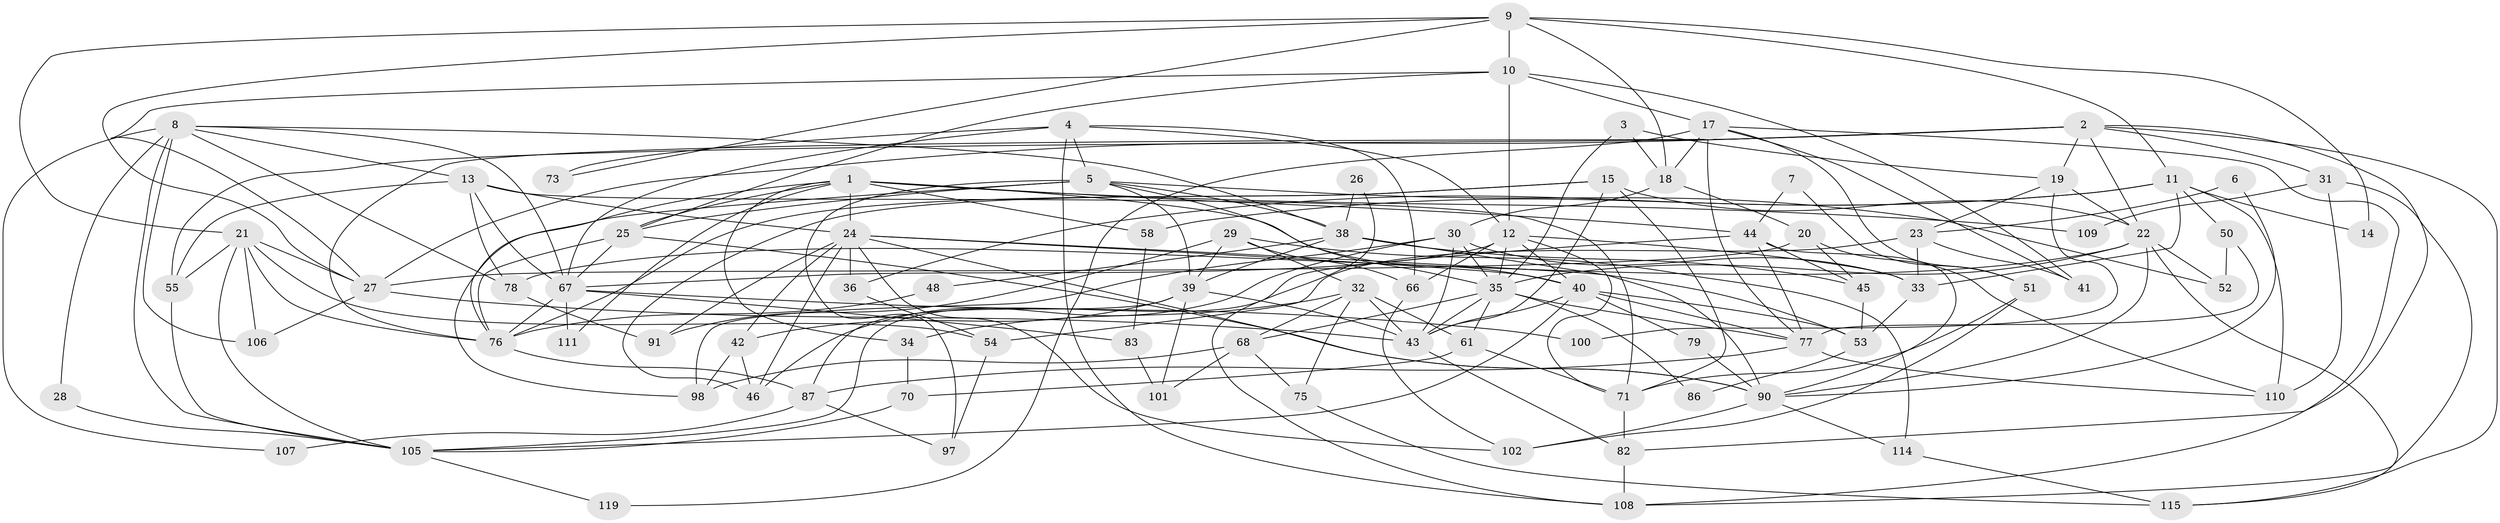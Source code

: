 // Generated by graph-tools (version 1.1) at 2025/52/02/27/25 19:52:05]
// undirected, 85 vertices, 205 edges
graph export_dot {
graph [start="1"]
  node [color=gray90,style=filled];
  1 [super="+81"];
  2 [super="+103"];
  3;
  4;
  5 [super="+69"];
  6;
  7;
  8 [super="+16"];
  9 [super="+49"];
  10 [super="+64"];
  11 [super="+95"];
  12 [super="+62"];
  13 [super="+37"];
  14;
  15 [super="+59"];
  17 [super="+47"];
  18 [super="+93"];
  19 [super="+120"];
  20;
  21 [super="+80"];
  22 [super="+65"];
  23;
  24 [super="+57"];
  25 [super="+56"];
  26;
  27 [super="+74"];
  28;
  29 [super="+94"];
  30 [super="+104"];
  31 [super="+113"];
  32 [super="+89"];
  33 [super="+118"];
  34;
  35 [super="+72"];
  36 [super="+63"];
  38;
  39 [super="+60"];
  40;
  41;
  42;
  43 [super="+88"];
  44;
  45;
  46;
  48;
  50;
  51 [super="+122"];
  52;
  53 [super="+124"];
  54;
  55 [super="+121"];
  58;
  61;
  66;
  67 [super="+85"];
  68 [super="+92"];
  70 [super="+96"];
  71 [super="+99"];
  73;
  75;
  76 [super="+116"];
  77 [super="+84"];
  78 [super="+125"];
  79;
  82;
  83;
  86;
  87 [super="+112"];
  90 [super="+123"];
  91;
  97;
  98;
  100;
  101;
  102;
  105 [super="+117"];
  106;
  107;
  108 [super="+126"];
  109;
  110;
  111;
  114;
  115;
  119;
  1 -- 44;
  1 -- 34;
  1 -- 111;
  1 -- 24;
  1 -- 40;
  1 -- 25;
  1 -- 58;
  1 -- 109;
  1 -- 76;
  2 -- 82;
  2 -- 27;
  2 -- 115;
  2 -- 22;
  2 -- 31;
  2 -- 19;
  2 -- 76;
  2 -- 55;
  3 -- 18;
  3 -- 35;
  3 -- 19;
  4 -- 5;
  4 -- 66;
  4 -- 67;
  4 -- 73;
  4 -- 108;
  4 -- 12;
  5 -- 25;
  5 -- 38;
  5 -- 97;
  5 -- 98;
  5 -- 35;
  5 -- 52;
  5 -- 39;
  6 -- 23;
  6 -- 90;
  7 -- 51;
  7 -- 44;
  8 -- 106 [weight=2];
  8 -- 13;
  8 -- 107;
  8 -- 38;
  8 -- 28;
  8 -- 67;
  8 -- 105;
  8 -- 78;
  9 -- 27;
  9 -- 11 [weight=2];
  9 -- 21 [weight=2];
  9 -- 73;
  9 -- 18;
  9 -- 14;
  9 -- 10;
  10 -- 41;
  10 -- 25;
  10 -- 12;
  10 -- 27;
  10 -- 17;
  11 -- 50;
  11 -- 58;
  11 -- 33;
  11 -- 36;
  11 -- 110;
  11 -- 14;
  12 -- 40;
  12 -- 33;
  12 -- 35;
  12 -- 71;
  12 -- 66;
  12 -- 67;
  13 -- 78;
  13 -- 67;
  13 -- 71;
  13 -- 55;
  13 -- 24;
  15 -- 43;
  15 -- 71;
  15 -- 22;
  15 -- 76;
  15 -- 46;
  17 -- 41;
  17 -- 119;
  17 -- 77;
  17 -- 18;
  17 -- 51;
  17 -- 108;
  18 -- 30;
  18 -- 20;
  19 -- 100;
  19 -- 22;
  19 -- 23;
  20 -- 45;
  20 -- 110;
  20 -- 27;
  21 -- 27;
  21 -- 106;
  21 -- 54;
  21 -- 55;
  21 -- 105;
  21 -- 76;
  22 -- 35;
  22 -- 115;
  22 -- 52;
  22 -- 90;
  22 -- 78;
  23 -- 54;
  23 -- 33;
  23 -- 41;
  24 -- 42;
  24 -- 91;
  24 -- 102;
  24 -- 40;
  24 -- 90;
  24 -- 46;
  24 -- 36;
  24 -- 53;
  25 -- 67;
  25 -- 90;
  25 -- 76;
  26 -- 38;
  26 -- 108;
  27 -- 43;
  27 -- 106;
  28 -- 105;
  29 -- 66;
  29 -- 39;
  29 -- 32;
  29 -- 114;
  29 -- 91;
  30 -- 46;
  30 -- 33;
  30 -- 35;
  30 -- 98;
  30 -- 43;
  31 -- 110;
  31 -- 109;
  31 -- 108;
  32 -- 61;
  32 -- 34;
  32 -- 43;
  32 -- 75;
  32 -- 68;
  33 -- 53;
  34 -- 70 [weight=2];
  35 -- 61;
  35 -- 77;
  35 -- 86;
  35 -- 68;
  35 -- 43;
  36 -- 54;
  38 -- 45;
  38 -- 48;
  38 -- 90;
  38 -- 39;
  39 -- 42;
  39 -- 87;
  39 -- 101;
  39 -- 43;
  40 -- 53 [weight=2];
  40 -- 79;
  40 -- 77;
  40 -- 43;
  40 -- 105;
  42 -- 46;
  42 -- 98;
  43 -- 82;
  44 -- 45;
  44 -- 77;
  44 -- 90;
  44 -- 105;
  45 -- 53;
  48 -- 76;
  50 -- 52;
  50 -- 77;
  51 -- 102;
  51 -- 71;
  53 -- 86;
  54 -- 97;
  55 -- 105;
  58 -- 83;
  61 -- 71;
  61 -- 70;
  66 -- 102;
  67 -- 83;
  67 -- 100;
  67 -- 111;
  67 -- 76;
  68 -- 98;
  68 -- 75;
  68 -- 101;
  70 -- 105;
  71 -- 82;
  75 -- 115;
  76 -- 87;
  77 -- 87;
  77 -- 110;
  78 -- 91;
  79 -- 90;
  82 -- 108;
  83 -- 101;
  87 -- 97;
  87 -- 107;
  90 -- 114;
  90 -- 102;
  105 -- 119;
  114 -- 115;
}
